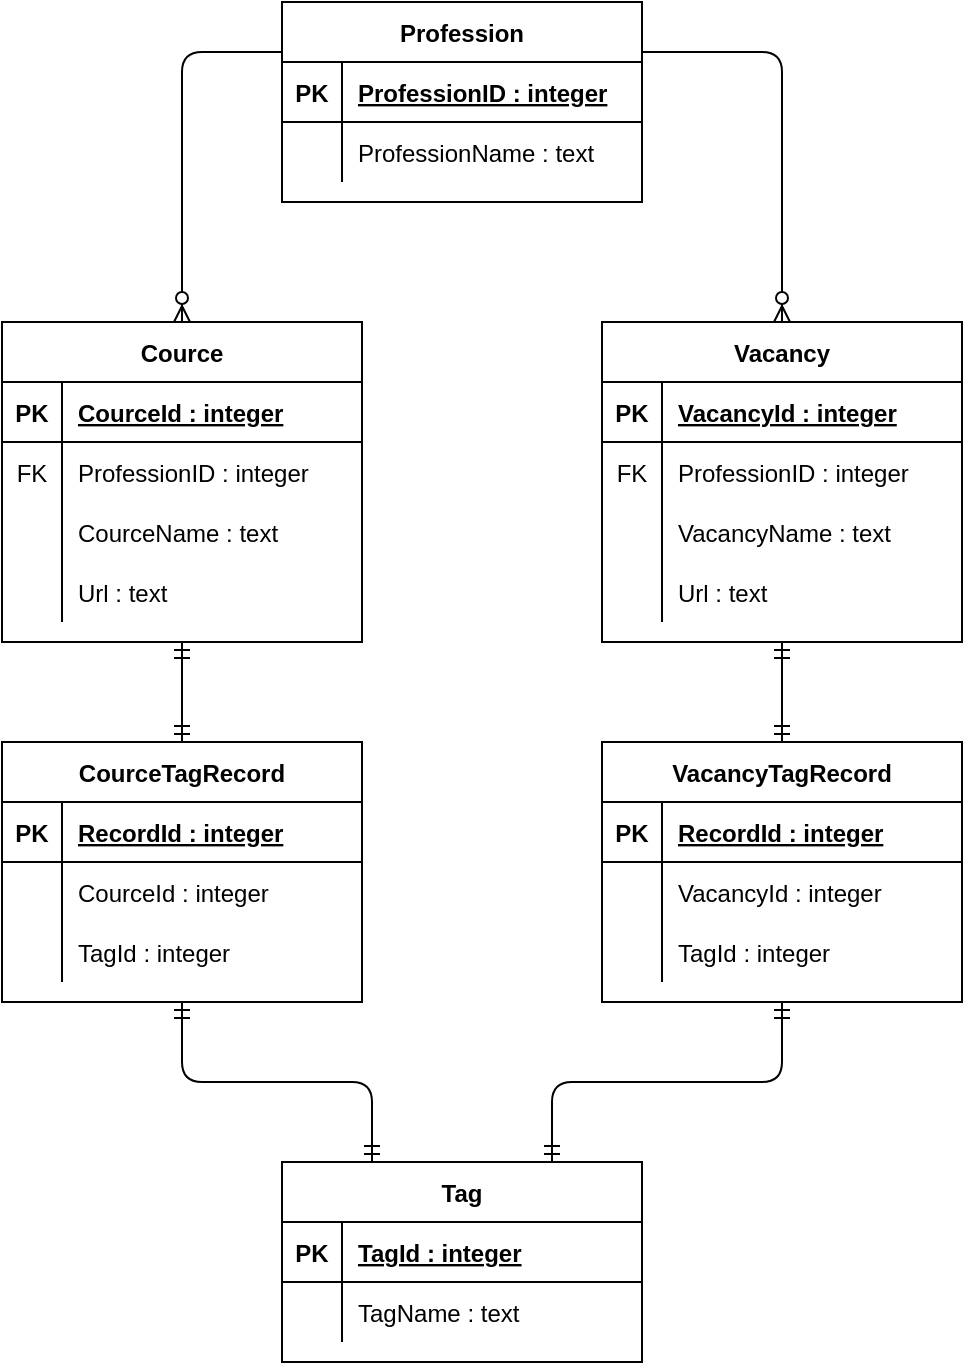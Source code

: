 <mxfile version="14.6.13" type="device"><diagram id="mWgD1Gat3d9XfUPPm8rZ" name="DataBaseDiagramm"><mxGraphModel dx="1550" dy="862" grid="1" gridSize="10" guides="1" tooltips="1" connect="1" arrows="1" fold="1" page="1" pageScale="1" pageWidth="1100" pageHeight="850" math="0" shadow="0"><root><mxCell id="0"/><mxCell id="1" parent="0"/><mxCell id="oWe3znvZCndiOPtgcgwU-1" value="Profession" style="shape=table;startSize=30;container=1;collapsible=1;childLayout=tableLayout;fixedRows=1;rowLines=0;fontStyle=1;align=center;resizeLast=1;" parent="1" vertex="1"><mxGeometry x="560" y="80" width="180" height="100" as="geometry"/></mxCell><mxCell id="oWe3znvZCndiOPtgcgwU-2" value="" style="shape=partialRectangle;collapsible=0;dropTarget=0;pointerEvents=0;fillColor=none;top=0;left=0;bottom=1;right=0;points=[[0,0.5],[1,0.5]];portConstraint=eastwest;" parent="oWe3znvZCndiOPtgcgwU-1" vertex="1"><mxGeometry y="30" width="180" height="30" as="geometry"/></mxCell><mxCell id="oWe3znvZCndiOPtgcgwU-3" value="PK" style="shape=partialRectangle;connectable=0;fillColor=none;top=0;left=0;bottom=0;right=0;fontStyle=1;overflow=hidden;" parent="oWe3znvZCndiOPtgcgwU-2" vertex="1"><mxGeometry width="30" height="30" as="geometry"/></mxCell><mxCell id="oWe3znvZCndiOPtgcgwU-4" value="ProfessionID : integer" style="shape=partialRectangle;connectable=0;fillColor=none;top=0;left=0;bottom=0;right=0;align=left;spacingLeft=6;fontStyle=5;overflow=hidden;" parent="oWe3znvZCndiOPtgcgwU-2" vertex="1"><mxGeometry x="30" width="150" height="30" as="geometry"/></mxCell><mxCell id="oWe3znvZCndiOPtgcgwU-5" value="" style="shape=partialRectangle;collapsible=0;dropTarget=0;pointerEvents=0;fillColor=none;top=0;left=0;bottom=0;right=0;points=[[0,0.5],[1,0.5]];portConstraint=eastwest;" parent="oWe3znvZCndiOPtgcgwU-1" vertex="1"><mxGeometry y="60" width="180" height="30" as="geometry"/></mxCell><mxCell id="oWe3znvZCndiOPtgcgwU-6" value="" style="shape=partialRectangle;connectable=0;fillColor=none;top=0;left=0;bottom=0;right=0;editable=1;overflow=hidden;" parent="oWe3znvZCndiOPtgcgwU-5" vertex="1"><mxGeometry width="30" height="30" as="geometry"/></mxCell><mxCell id="oWe3znvZCndiOPtgcgwU-7" value="ProfessionName : text" style="shape=partialRectangle;connectable=0;fillColor=none;top=0;left=0;bottom=0;right=0;align=left;spacingLeft=6;overflow=hidden;" parent="oWe3znvZCndiOPtgcgwU-5" vertex="1"><mxGeometry x="30" width="150" height="30" as="geometry"/></mxCell><mxCell id="oWe3znvZCndiOPtgcgwU-14" value="Cource" style="shape=table;startSize=30;container=1;collapsible=1;childLayout=tableLayout;fixedRows=1;rowLines=0;fontStyle=1;align=center;resizeLast=1;" parent="1" vertex="1"><mxGeometry x="420" y="240" width="180" height="160" as="geometry"/></mxCell><mxCell id="oWe3znvZCndiOPtgcgwU-15" value="" style="shape=partialRectangle;collapsible=0;dropTarget=0;pointerEvents=0;fillColor=none;top=0;left=0;bottom=1;right=0;points=[[0,0.5],[1,0.5]];portConstraint=eastwest;" parent="oWe3znvZCndiOPtgcgwU-14" vertex="1"><mxGeometry y="30" width="180" height="30" as="geometry"/></mxCell><mxCell id="oWe3znvZCndiOPtgcgwU-16" value="PK" style="shape=partialRectangle;connectable=0;fillColor=none;top=0;left=0;bottom=0;right=0;fontStyle=1;overflow=hidden;" parent="oWe3znvZCndiOPtgcgwU-15" vertex="1"><mxGeometry width="30" height="30" as="geometry"/></mxCell><mxCell id="oWe3znvZCndiOPtgcgwU-17" value="CourceId : integer" style="shape=partialRectangle;connectable=0;fillColor=none;top=0;left=0;bottom=0;right=0;align=left;spacingLeft=6;fontStyle=5;overflow=hidden;" parent="oWe3znvZCndiOPtgcgwU-15" vertex="1"><mxGeometry x="30" width="150" height="30" as="geometry"/></mxCell><mxCell id="oWe3znvZCndiOPtgcgwU-40" value="" style="shape=partialRectangle;collapsible=0;dropTarget=0;pointerEvents=0;fillColor=none;top=0;left=0;bottom=0;right=0;points=[[0,0.5],[1,0.5]];portConstraint=eastwest;" parent="oWe3znvZCndiOPtgcgwU-14" vertex="1"><mxGeometry y="60" width="180" height="30" as="geometry"/></mxCell><mxCell id="oWe3znvZCndiOPtgcgwU-41" value="FK" style="shape=partialRectangle;connectable=0;fillColor=none;top=0;left=0;bottom=0;right=0;fontStyle=0;overflow=hidden;" parent="oWe3znvZCndiOPtgcgwU-40" vertex="1"><mxGeometry width="30" height="30" as="geometry"/></mxCell><mxCell id="oWe3znvZCndiOPtgcgwU-42" value="ProfessionID : integer" style="shape=partialRectangle;connectable=0;fillColor=none;top=0;left=0;bottom=0;right=0;align=left;spacingLeft=6;fontStyle=0;overflow=hidden;" parent="oWe3znvZCndiOPtgcgwU-40" vertex="1"><mxGeometry x="30" width="150" height="30" as="geometry"/></mxCell><mxCell id="oWe3znvZCndiOPtgcgwU-18" value="" style="shape=partialRectangle;collapsible=0;dropTarget=0;pointerEvents=0;fillColor=none;top=0;left=0;bottom=0;right=0;points=[[0,0.5],[1,0.5]];portConstraint=eastwest;" parent="oWe3znvZCndiOPtgcgwU-14" vertex="1"><mxGeometry y="90" width="180" height="30" as="geometry"/></mxCell><mxCell id="oWe3znvZCndiOPtgcgwU-19" value="" style="shape=partialRectangle;connectable=0;fillColor=none;top=0;left=0;bottom=0;right=0;editable=1;overflow=hidden;" parent="oWe3znvZCndiOPtgcgwU-18" vertex="1"><mxGeometry width="30" height="30" as="geometry"/></mxCell><mxCell id="oWe3znvZCndiOPtgcgwU-20" value="CourceName : text" style="shape=partialRectangle;connectable=0;fillColor=none;top=0;left=0;bottom=0;right=0;align=left;spacingLeft=6;overflow=hidden;" parent="oWe3znvZCndiOPtgcgwU-18" vertex="1"><mxGeometry x="30" width="150" height="30" as="geometry"/></mxCell><mxCell id="oWe3znvZCndiOPtgcgwU-21" value="" style="shape=partialRectangle;collapsible=0;dropTarget=0;pointerEvents=0;fillColor=none;top=0;left=0;bottom=0;right=0;points=[[0,0.5],[1,0.5]];portConstraint=eastwest;" parent="oWe3znvZCndiOPtgcgwU-14" vertex="1"><mxGeometry y="120" width="180" height="30" as="geometry"/></mxCell><mxCell id="oWe3znvZCndiOPtgcgwU-22" value="" style="shape=partialRectangle;connectable=0;fillColor=none;top=0;left=0;bottom=0;right=0;editable=1;overflow=hidden;" parent="oWe3znvZCndiOPtgcgwU-21" vertex="1"><mxGeometry width="30" height="30" as="geometry"/></mxCell><mxCell id="oWe3znvZCndiOPtgcgwU-23" value="Url : text" style="shape=partialRectangle;connectable=0;fillColor=none;top=0;left=0;bottom=0;right=0;align=left;spacingLeft=6;overflow=hidden;" parent="oWe3znvZCndiOPtgcgwU-21" vertex="1"><mxGeometry x="30" width="150" height="30" as="geometry"/></mxCell><mxCell id="oWe3znvZCndiOPtgcgwU-27" value="Vacancy" style="shape=table;startSize=30;container=1;collapsible=1;childLayout=tableLayout;fixedRows=1;rowLines=0;fontStyle=1;align=center;resizeLast=1;" parent="1" vertex="1"><mxGeometry x="720" y="240" width="180" height="160" as="geometry"/></mxCell><mxCell id="oWe3znvZCndiOPtgcgwU-28" value="" style="shape=partialRectangle;collapsible=0;dropTarget=0;pointerEvents=0;fillColor=none;top=0;left=0;bottom=1;right=0;points=[[0,0.5],[1,0.5]];portConstraint=eastwest;" parent="oWe3znvZCndiOPtgcgwU-27" vertex="1"><mxGeometry y="30" width="180" height="30" as="geometry"/></mxCell><mxCell id="oWe3znvZCndiOPtgcgwU-29" value="PK" style="shape=partialRectangle;connectable=0;fillColor=none;top=0;left=0;bottom=0;right=0;fontStyle=1;overflow=hidden;" parent="oWe3znvZCndiOPtgcgwU-28" vertex="1"><mxGeometry width="30" height="30" as="geometry"/></mxCell><mxCell id="oWe3znvZCndiOPtgcgwU-30" value="VacancyId : integer" style="shape=partialRectangle;connectable=0;fillColor=none;top=0;left=0;bottom=0;right=0;align=left;spacingLeft=6;fontStyle=5;overflow=hidden;" parent="oWe3znvZCndiOPtgcgwU-28" vertex="1"><mxGeometry x="30" width="150" height="30" as="geometry"/></mxCell><mxCell id="oWe3znvZCndiOPtgcgwU-46" value="" style="shape=partialRectangle;collapsible=0;dropTarget=0;pointerEvents=0;fillColor=none;top=0;left=0;bottom=0;right=0;points=[[0,0.5],[1,0.5]];portConstraint=eastwest;" parent="oWe3znvZCndiOPtgcgwU-27" vertex="1"><mxGeometry y="60" width="180" height="30" as="geometry"/></mxCell><mxCell id="oWe3znvZCndiOPtgcgwU-47" value="FK" style="shape=partialRectangle;connectable=0;fillColor=none;top=0;left=0;bottom=0;right=0;fontStyle=0;overflow=hidden;" parent="oWe3znvZCndiOPtgcgwU-46" vertex="1"><mxGeometry width="30" height="30" as="geometry"/></mxCell><mxCell id="oWe3znvZCndiOPtgcgwU-48" value="ProfessionID : integer" style="shape=partialRectangle;connectable=0;fillColor=none;top=0;left=0;bottom=0;right=0;align=left;spacingLeft=6;fontStyle=0;overflow=hidden;" parent="oWe3znvZCndiOPtgcgwU-46" vertex="1"><mxGeometry x="30" width="150" height="30" as="geometry"/></mxCell><mxCell id="oWe3znvZCndiOPtgcgwU-31" value="" style="shape=partialRectangle;collapsible=0;dropTarget=0;pointerEvents=0;fillColor=none;top=0;left=0;bottom=0;right=0;points=[[0,0.5],[1,0.5]];portConstraint=eastwest;" parent="oWe3znvZCndiOPtgcgwU-27" vertex="1"><mxGeometry y="90" width="180" height="30" as="geometry"/></mxCell><mxCell id="oWe3znvZCndiOPtgcgwU-32" value="" style="shape=partialRectangle;connectable=0;fillColor=none;top=0;left=0;bottom=0;right=0;editable=1;overflow=hidden;" parent="oWe3znvZCndiOPtgcgwU-31" vertex="1"><mxGeometry width="30" height="30" as="geometry"/></mxCell><mxCell id="oWe3znvZCndiOPtgcgwU-33" value="VacancyName : text" style="shape=partialRectangle;connectable=0;fillColor=none;top=0;left=0;bottom=0;right=0;align=left;spacingLeft=6;overflow=hidden;" parent="oWe3znvZCndiOPtgcgwU-31" vertex="1"><mxGeometry x="30" width="150" height="30" as="geometry"/></mxCell><mxCell id="oWe3znvZCndiOPtgcgwU-34" value="" style="shape=partialRectangle;collapsible=0;dropTarget=0;pointerEvents=0;fillColor=none;top=0;left=0;bottom=0;right=0;points=[[0,0.5],[1,0.5]];portConstraint=eastwest;" parent="oWe3znvZCndiOPtgcgwU-27" vertex="1"><mxGeometry y="120" width="180" height="30" as="geometry"/></mxCell><mxCell id="oWe3znvZCndiOPtgcgwU-35" value="" style="shape=partialRectangle;connectable=0;fillColor=none;top=0;left=0;bottom=0;right=0;editable=1;overflow=hidden;" parent="oWe3znvZCndiOPtgcgwU-34" vertex="1"><mxGeometry width="30" height="30" as="geometry"/></mxCell><mxCell id="oWe3znvZCndiOPtgcgwU-36" value="Url : text" style="shape=partialRectangle;connectable=0;fillColor=none;top=0;left=0;bottom=0;right=0;align=left;spacingLeft=6;overflow=hidden;" parent="oWe3znvZCndiOPtgcgwU-34" vertex="1"><mxGeometry x="30" width="150" height="30" as="geometry"/></mxCell><mxCell id="oWe3znvZCndiOPtgcgwU-49" value="" style="edgeStyle=orthogonalEdgeStyle;fontSize=12;html=1;endArrow=ERzeroToMany;endFill=1;exitX=1;exitY=0.25;exitDx=0;exitDy=0;entryX=0.5;entryY=0;entryDx=0;entryDy=0;" parent="1" source="oWe3znvZCndiOPtgcgwU-1" target="oWe3znvZCndiOPtgcgwU-27" edge="1"><mxGeometry width="100" height="100" relative="1" as="geometry"><mxPoint x="870" y="180" as="sourcePoint"/><mxPoint x="970" y="80" as="targetPoint"/></mxGeometry></mxCell><mxCell id="oWe3znvZCndiOPtgcgwU-50" value="" style="edgeStyle=orthogonalEdgeStyle;fontSize=12;html=1;endArrow=ERzeroToMany;endFill=1;exitX=0;exitY=0.25;exitDx=0;exitDy=0;entryX=0.5;entryY=0;entryDx=0;entryDy=0;" parent="1" source="oWe3znvZCndiOPtgcgwU-1" target="oWe3znvZCndiOPtgcgwU-14" edge="1"><mxGeometry width="100" height="100" relative="1" as="geometry"><mxPoint x="340" y="240" as="sourcePoint"/><mxPoint x="440" y="140" as="targetPoint"/></mxGeometry></mxCell><mxCell id="syEA3Mt6SfSs6AjFImyl-1" value="Tag" style="shape=table;startSize=30;container=1;collapsible=1;childLayout=tableLayout;fixedRows=1;rowLines=0;fontStyle=1;align=center;resizeLast=1;" vertex="1" parent="1"><mxGeometry x="560" y="660" width="180" height="100" as="geometry"/></mxCell><mxCell id="syEA3Mt6SfSs6AjFImyl-2" value="" style="shape=partialRectangle;collapsible=0;dropTarget=0;pointerEvents=0;fillColor=none;top=0;left=0;bottom=1;right=0;points=[[0,0.5],[1,0.5]];portConstraint=eastwest;" vertex="1" parent="syEA3Mt6SfSs6AjFImyl-1"><mxGeometry y="30" width="180" height="30" as="geometry"/></mxCell><mxCell id="syEA3Mt6SfSs6AjFImyl-3" value="PK" style="shape=partialRectangle;connectable=0;fillColor=none;top=0;left=0;bottom=0;right=0;fontStyle=1;overflow=hidden;" vertex="1" parent="syEA3Mt6SfSs6AjFImyl-2"><mxGeometry width="30" height="30" as="geometry"/></mxCell><mxCell id="syEA3Mt6SfSs6AjFImyl-4" value="TagId : integer" style="shape=partialRectangle;connectable=0;fillColor=none;top=0;left=0;bottom=0;right=0;align=left;spacingLeft=6;fontStyle=5;overflow=hidden;" vertex="1" parent="syEA3Mt6SfSs6AjFImyl-2"><mxGeometry x="30" width="150" height="30" as="geometry"/></mxCell><mxCell id="syEA3Mt6SfSs6AjFImyl-5" value="" style="shape=partialRectangle;collapsible=0;dropTarget=0;pointerEvents=0;fillColor=none;top=0;left=0;bottom=0;right=0;points=[[0,0.5],[1,0.5]];portConstraint=eastwest;" vertex="1" parent="syEA3Mt6SfSs6AjFImyl-1"><mxGeometry y="60" width="180" height="30" as="geometry"/></mxCell><mxCell id="syEA3Mt6SfSs6AjFImyl-6" value="" style="shape=partialRectangle;connectable=0;fillColor=none;top=0;left=0;bottom=0;right=0;editable=1;overflow=hidden;" vertex="1" parent="syEA3Mt6SfSs6AjFImyl-5"><mxGeometry width="30" height="30" as="geometry"/></mxCell><mxCell id="syEA3Mt6SfSs6AjFImyl-7" value="TagName : text" style="shape=partialRectangle;connectable=0;fillColor=none;top=0;left=0;bottom=0;right=0;align=left;spacingLeft=6;overflow=hidden;" vertex="1" parent="syEA3Mt6SfSs6AjFImyl-5"><mxGeometry x="30" width="150" height="30" as="geometry"/></mxCell><mxCell id="syEA3Mt6SfSs6AjFImyl-27" value="CourceTagRecord" style="shape=table;startSize=30;container=1;collapsible=1;childLayout=tableLayout;fixedRows=1;rowLines=0;fontStyle=1;align=center;resizeLast=1;" vertex="1" parent="1"><mxGeometry x="420" y="450" width="180" height="130" as="geometry"/></mxCell><mxCell id="syEA3Mt6SfSs6AjFImyl-28" value="" style="shape=partialRectangle;collapsible=0;dropTarget=0;pointerEvents=0;fillColor=none;top=0;left=0;bottom=1;right=0;points=[[0,0.5],[1,0.5]];portConstraint=eastwest;" vertex="1" parent="syEA3Mt6SfSs6AjFImyl-27"><mxGeometry y="30" width="180" height="30" as="geometry"/></mxCell><mxCell id="syEA3Mt6SfSs6AjFImyl-29" value="PK" style="shape=partialRectangle;connectable=0;fillColor=none;top=0;left=0;bottom=0;right=0;fontStyle=1;overflow=hidden;" vertex="1" parent="syEA3Mt6SfSs6AjFImyl-28"><mxGeometry width="30" height="30" as="geometry"/></mxCell><mxCell id="syEA3Mt6SfSs6AjFImyl-30" value="RecordId : integer" style="shape=partialRectangle;connectable=0;fillColor=none;top=0;left=0;bottom=0;right=0;align=left;spacingLeft=6;fontStyle=5;overflow=hidden;" vertex="1" parent="syEA3Mt6SfSs6AjFImyl-28"><mxGeometry x="30" width="150" height="30" as="geometry"/></mxCell><mxCell id="syEA3Mt6SfSs6AjFImyl-31" value="" style="shape=partialRectangle;collapsible=0;dropTarget=0;pointerEvents=0;fillColor=none;top=0;left=0;bottom=0;right=0;points=[[0,0.5],[1,0.5]];portConstraint=eastwest;" vertex="1" parent="syEA3Mt6SfSs6AjFImyl-27"><mxGeometry y="60" width="180" height="30" as="geometry"/></mxCell><mxCell id="syEA3Mt6SfSs6AjFImyl-32" value="" style="shape=partialRectangle;connectable=0;fillColor=none;top=0;left=0;bottom=0;right=0;editable=1;overflow=hidden;" vertex="1" parent="syEA3Mt6SfSs6AjFImyl-31"><mxGeometry width="30" height="30" as="geometry"/></mxCell><mxCell id="syEA3Mt6SfSs6AjFImyl-33" value="CourceId : integer" style="shape=partialRectangle;connectable=0;fillColor=none;top=0;left=0;bottom=0;right=0;align=left;spacingLeft=6;overflow=hidden;" vertex="1" parent="syEA3Mt6SfSs6AjFImyl-31"><mxGeometry x="30" width="150" height="30" as="geometry"/></mxCell><mxCell id="syEA3Mt6SfSs6AjFImyl-34" value="" style="shape=partialRectangle;collapsible=0;dropTarget=0;pointerEvents=0;fillColor=none;top=0;left=0;bottom=0;right=0;points=[[0,0.5],[1,0.5]];portConstraint=eastwest;" vertex="1" parent="syEA3Mt6SfSs6AjFImyl-27"><mxGeometry y="90" width="180" height="30" as="geometry"/></mxCell><mxCell id="syEA3Mt6SfSs6AjFImyl-35" value="" style="shape=partialRectangle;connectable=0;fillColor=none;top=0;left=0;bottom=0;right=0;editable=1;overflow=hidden;" vertex="1" parent="syEA3Mt6SfSs6AjFImyl-34"><mxGeometry width="30" height="30" as="geometry"/></mxCell><mxCell id="syEA3Mt6SfSs6AjFImyl-36" value="TagId : integer" style="shape=partialRectangle;connectable=0;fillColor=none;top=0;left=0;bottom=0;right=0;align=left;spacingLeft=6;overflow=hidden;" vertex="1" parent="syEA3Mt6SfSs6AjFImyl-34"><mxGeometry x="30" width="150" height="30" as="geometry"/></mxCell><mxCell id="syEA3Mt6SfSs6AjFImyl-40" value="VacancyTagRecord" style="shape=table;startSize=30;container=1;collapsible=1;childLayout=tableLayout;fixedRows=1;rowLines=0;fontStyle=1;align=center;resizeLast=1;" vertex="1" parent="1"><mxGeometry x="720" y="450" width="180" height="130" as="geometry"/></mxCell><mxCell id="syEA3Mt6SfSs6AjFImyl-41" value="" style="shape=partialRectangle;collapsible=0;dropTarget=0;pointerEvents=0;fillColor=none;top=0;left=0;bottom=1;right=0;points=[[0,0.5],[1,0.5]];portConstraint=eastwest;" vertex="1" parent="syEA3Mt6SfSs6AjFImyl-40"><mxGeometry y="30" width="180" height="30" as="geometry"/></mxCell><mxCell id="syEA3Mt6SfSs6AjFImyl-42" value="PK" style="shape=partialRectangle;connectable=0;fillColor=none;top=0;left=0;bottom=0;right=0;fontStyle=1;overflow=hidden;" vertex="1" parent="syEA3Mt6SfSs6AjFImyl-41"><mxGeometry width="30" height="30" as="geometry"/></mxCell><mxCell id="syEA3Mt6SfSs6AjFImyl-43" value="RecordId : integer" style="shape=partialRectangle;connectable=0;fillColor=none;top=0;left=0;bottom=0;right=0;align=left;spacingLeft=6;fontStyle=5;overflow=hidden;" vertex="1" parent="syEA3Mt6SfSs6AjFImyl-41"><mxGeometry x="30" width="150" height="30" as="geometry"/></mxCell><mxCell id="syEA3Mt6SfSs6AjFImyl-44" value="" style="shape=partialRectangle;collapsible=0;dropTarget=0;pointerEvents=0;fillColor=none;top=0;left=0;bottom=0;right=0;points=[[0,0.5],[1,0.5]];portConstraint=eastwest;" vertex="1" parent="syEA3Mt6SfSs6AjFImyl-40"><mxGeometry y="60" width="180" height="30" as="geometry"/></mxCell><mxCell id="syEA3Mt6SfSs6AjFImyl-45" value="" style="shape=partialRectangle;connectable=0;fillColor=none;top=0;left=0;bottom=0;right=0;editable=1;overflow=hidden;" vertex="1" parent="syEA3Mt6SfSs6AjFImyl-44"><mxGeometry width="30" height="30" as="geometry"/></mxCell><mxCell id="syEA3Mt6SfSs6AjFImyl-46" value="VacancyId : integer" style="shape=partialRectangle;connectable=0;fillColor=none;top=0;left=0;bottom=0;right=0;align=left;spacingLeft=6;overflow=hidden;" vertex="1" parent="syEA3Mt6SfSs6AjFImyl-44"><mxGeometry x="30" width="150" height="30" as="geometry"/></mxCell><mxCell id="syEA3Mt6SfSs6AjFImyl-47" value="" style="shape=partialRectangle;collapsible=0;dropTarget=0;pointerEvents=0;fillColor=none;top=0;left=0;bottom=0;right=0;points=[[0,0.5],[1,0.5]];portConstraint=eastwest;" vertex="1" parent="syEA3Mt6SfSs6AjFImyl-40"><mxGeometry y="90" width="180" height="30" as="geometry"/></mxCell><mxCell id="syEA3Mt6SfSs6AjFImyl-48" value="" style="shape=partialRectangle;connectable=0;fillColor=none;top=0;left=0;bottom=0;right=0;editable=1;overflow=hidden;" vertex="1" parent="syEA3Mt6SfSs6AjFImyl-47"><mxGeometry width="30" height="30" as="geometry"/></mxCell><mxCell id="syEA3Mt6SfSs6AjFImyl-49" value="TagId : integer" style="shape=partialRectangle;connectable=0;fillColor=none;top=0;left=0;bottom=0;right=0;align=left;spacingLeft=6;overflow=hidden;" vertex="1" parent="syEA3Mt6SfSs6AjFImyl-47"><mxGeometry x="30" width="150" height="30" as="geometry"/></mxCell><mxCell id="syEA3Mt6SfSs6AjFImyl-55" value="" style="edgeStyle=orthogonalEdgeStyle;fontSize=12;html=1;endArrow=ERmandOne;startArrow=ERmandOne;exitX=0.5;exitY=1;exitDx=0;exitDy=0;entryX=0.5;entryY=0;entryDx=0;entryDy=0;" edge="1" parent="1" source="oWe3znvZCndiOPtgcgwU-14" target="syEA3Mt6SfSs6AjFImyl-27"><mxGeometry width="100" height="100" relative="1" as="geometry"><mxPoint x="360" y="740" as="sourcePoint"/><mxPoint x="460" y="640" as="targetPoint"/></mxGeometry></mxCell><mxCell id="syEA3Mt6SfSs6AjFImyl-56" value="" style="edgeStyle=orthogonalEdgeStyle;fontSize=12;html=1;endArrow=ERmandOne;startArrow=ERmandOne;exitX=0.5;exitY=1;exitDx=0;exitDy=0;entryX=0.5;entryY=0;entryDx=0;entryDy=0;" edge="1" parent="1" source="oWe3znvZCndiOPtgcgwU-27" target="syEA3Mt6SfSs6AjFImyl-40"><mxGeometry width="100" height="100" relative="1" as="geometry"><mxPoint x="940" y="450" as="sourcePoint"/><mxPoint x="1040" y="350" as="targetPoint"/></mxGeometry></mxCell><mxCell id="syEA3Mt6SfSs6AjFImyl-57" value="" style="edgeStyle=orthogonalEdgeStyle;fontSize=12;html=1;endArrow=ERmandOne;startArrow=ERmandOne;exitX=0.5;exitY=1;exitDx=0;exitDy=0;entryX=0.25;entryY=0;entryDx=0;entryDy=0;" edge="1" parent="1" source="syEA3Mt6SfSs6AjFImyl-27" target="syEA3Mt6SfSs6AjFImyl-1"><mxGeometry width="100" height="100" relative="1" as="geometry"><mxPoint x="160" y="710" as="sourcePoint"/><mxPoint x="260" y="610" as="targetPoint"/></mxGeometry></mxCell><mxCell id="syEA3Mt6SfSs6AjFImyl-58" value="" style="edgeStyle=orthogonalEdgeStyle;fontSize=12;html=1;endArrow=ERmandOne;startArrow=ERmandOne;entryX=0.5;entryY=1;entryDx=0;entryDy=0;exitX=0.75;exitY=0;exitDx=0;exitDy=0;" edge="1" parent="1" source="syEA3Mt6SfSs6AjFImyl-1" target="syEA3Mt6SfSs6AjFImyl-40"><mxGeometry width="100" height="100" relative="1" as="geometry"><mxPoint x="850" y="740" as="sourcePoint"/><mxPoint x="950" y="640" as="targetPoint"/></mxGeometry></mxCell></root></mxGraphModel></diagram></mxfile>